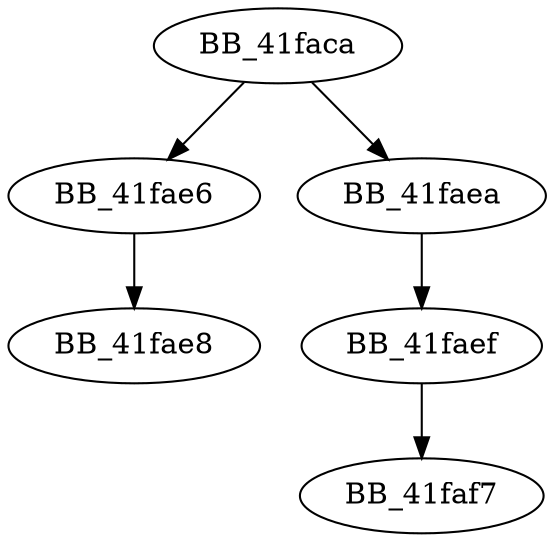 DiGraph ___crtGetLocaleInfoEx{
BB_41faca->BB_41fae6
BB_41faca->BB_41faea
BB_41fae6->BB_41fae8
BB_41faea->BB_41faef
BB_41faef->BB_41faf7
}
